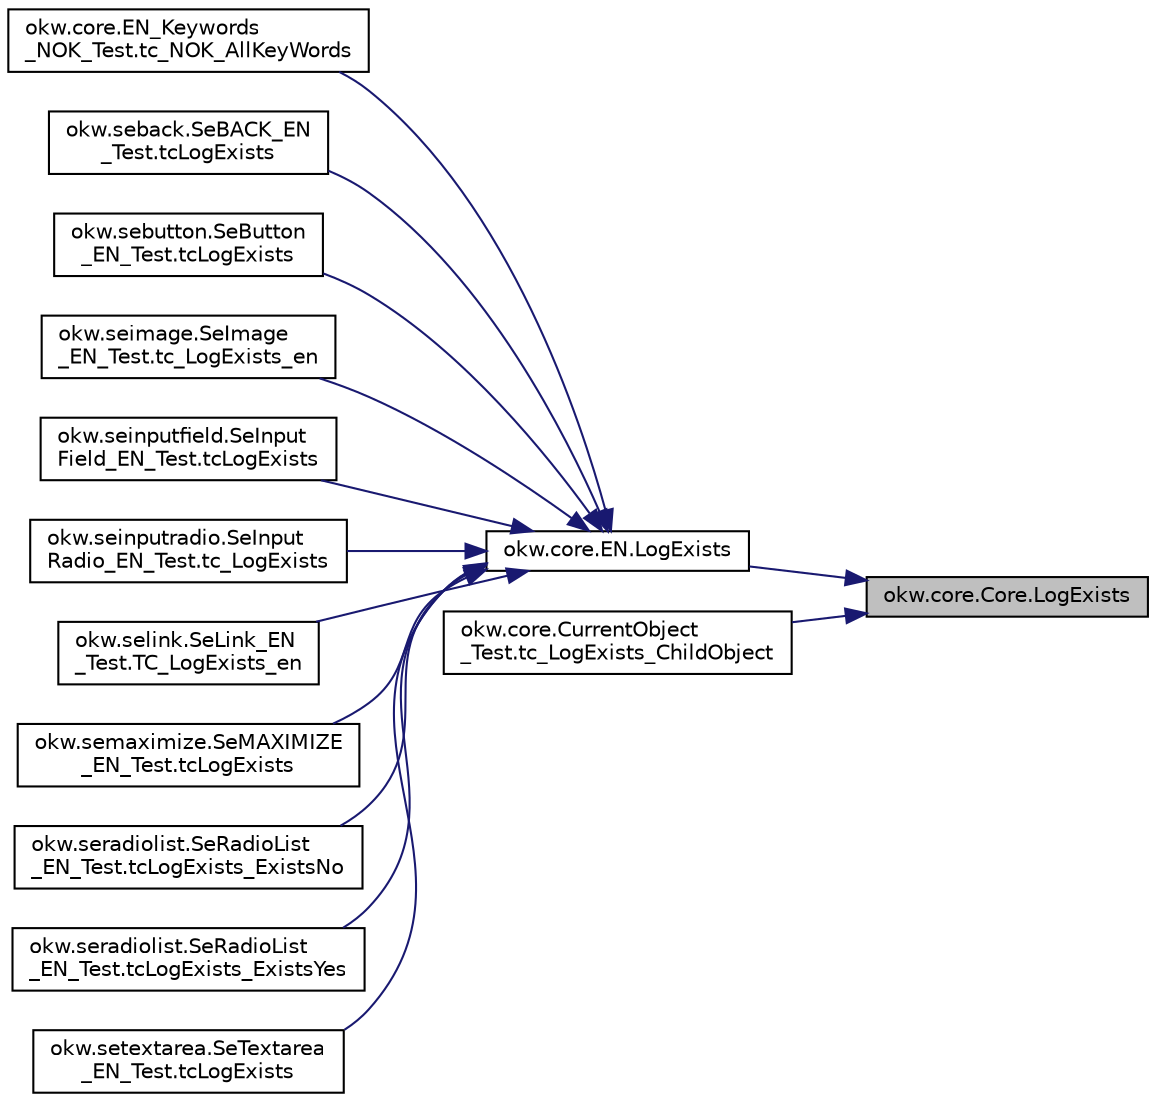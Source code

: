 digraph "okw.core.Core.LogExists"
{
 // INTERACTIVE_SVG=YES
 // LATEX_PDF_SIZE
  edge [fontname="Helvetica",fontsize="10",labelfontname="Helvetica",labelfontsize="10"];
  node [fontname="Helvetica",fontsize="10",shape=record];
  rankdir="RL";
  Node1108 [label="okw.core.Core.LogExists",height=0.2,width=0.4,color="black", fillcolor="grey75", style="filled", fontcolor="black",tooltip="Gibt die Existenz eines GUI-Objektes mit YES/NO in den Testergebnissen aus."];
  Node1108 -> Node1109 [dir="back",color="midnightblue",fontsize="10",style="solid",fontname="Helvetica"];
  Node1109 [label="okw.core.EN.LogExists",height=0.2,width=0.4,color="black", fillcolor="white", style="filled",URL="$classokw_1_1core_1_1_e_n.html#a6b31a5c7517cf918ffc2115e5f019f4c",tooltip="Gibt die Existenz eines GUI-Objektes mit YES/NO in den Testergebnissen aus."];
  Node1109 -> Node1110 [dir="back",color="midnightblue",fontsize="10",style="solid",fontname="Helvetica"];
  Node1110 [label="okw.core.EN_Keywords\l_NOK_Test.tc_NOK_AllKeyWords",height=0.2,width=0.4,color="black", fillcolor="white", style="filled",URL="$classokw_1_1core_1_1_e_n___keywords___n_o_k___test.html#a81a960a2341dfb0e27da7871291c84dc",tooltip="Prüft methoden aufruf für einen einfachen Click."];
  Node1109 -> Node1111 [dir="back",color="midnightblue",fontsize="10",style="solid",fontname="Helvetica"];
  Node1111 [label="okw.seback.SeBACK_EN\l_Test.tcLogExists",height=0.2,width=0.4,color="black", fillcolor="white", style="filled",URL="$classokw_1_1seback_1_1_se_b_a_c_k___e_n___test.html#a328f0ccee0d9b948a31bbfce4c4aa10e",tooltip="Testet das Schlüsselwort LogExists( FN ) eines SeBACK Prüfen."];
  Node1109 -> Node1112 [dir="back",color="midnightblue",fontsize="10",style="solid",fontname="Helvetica"];
  Node1112 [label="okw.sebutton.SeButton\l_EN_Test.tcLogExists",height=0.2,width=0.4,color="black", fillcolor="white", style="filled",URL="$classokw_1_1sebutton_1_1_se_button___e_n___test.html#a08e3eb7176a9c95aea0155553e4e3b10",tooltip="Test des Schlüsselwortes LogExists für den GUI-Adapter SeButton."];
  Node1109 -> Node1113 [dir="back",color="midnightblue",fontsize="10",style="solid",fontname="Helvetica"];
  Node1113 [label="okw.seimage.SeImage\l_EN_Test.tc_LogExists_en",height=0.2,width=0.4,color="black", fillcolor="white", style="filled",URL="$classokw_1_1seimage_1_1_se_image___e_n___test.html#ad57c69b3cfa9a1916677054f4d62f9b6",tooltip="Prüft ob ein vorhandenes objekt existiert."];
  Node1109 -> Node1114 [dir="back",color="midnightblue",fontsize="10",style="solid",fontname="Helvetica"];
  Node1114 [label="okw.seinputfield.SeInput\lField_EN_Test.tcLogExists",height=0.2,width=0.4,color="black", fillcolor="white", style="filled",URL="$classokw_1_1seinputfield_1_1_se_input_field___e_n___test.html#a206a52af0f8cd6bb71a3a8cd281abdad",tooltip="SeTextField -> InputTypeText InputTypeText.htm -> InputTypeText.htm Vorame -> First Name Name -> Last..."];
  Node1109 -> Node1115 [dir="back",color="midnightblue",fontsize="10",style="solid",fontname="Helvetica"];
  Node1115 [label="okw.seinputradio.SeInput\lRadio_EN_Test.tc_LogExists",height=0.2,width=0.4,color="black", fillcolor="white", style="filled",URL="$classokw_1_1seinputradio_1_1_se_input_radio___e_n___test.html#a2253c7530785a3719eba7400f80920a0",tooltip="Test des Schlüsselwortes LogExists für den GUI-Adapter SeInputRadio."];
  Node1109 -> Node1116 [dir="back",color="midnightblue",fontsize="10",style="solid",fontname="Helvetica"];
  Node1116 [label="okw.selink.SeLink_EN\l_Test.TC_LogExists_en",height=0.2,width=0.4,color="black", fillcolor="white", style="filled",URL="$classokw_1_1selink_1_1_se_link___e_n___test.html#a409cd4a9ffb4b3774ef24ea149ba9f3d",tooltip="Prüft ob ein vorhandenes objekt existiert."];
  Node1109 -> Node1117 [dir="back",color="midnightblue",fontsize="10",style="solid",fontname="Helvetica"];
  Node1117 [label="okw.semaximize.SeMAXIMIZE\l_EN_Test.tcLogExists",height=0.2,width=0.4,color="black", fillcolor="white", style="filled",URL="$classokw_1_1semaximize_1_1_se_m_a_x_i_m_i_z_e___e_n___test.html#ad8795a2acab2b11452fcc26b1baf9c3f",tooltip="Testet das Schlüsselwort LogExists( FN ) eines SeMAXIMIZE Prüfen."];
  Node1109 -> Node1118 [dir="back",color="midnightblue",fontsize="10",style="solid",fontname="Helvetica"];
  Node1118 [label="okw.seradiolist.SeRadioList\l_EN_Test.tcLogExists_ExistsNo",height=0.2,width=0.4,color="black", fillcolor="white", style="filled",URL="$classokw_1_1seradiolist_1_1_se_radio_list___e_n___test.html#aa28ef83e91d20ab93816f1ea35aebf55",tooltip="Prüft die Methode SeRadioList.LogExists, wenn das Object nicht vorhanden ist."];
  Node1109 -> Node1119 [dir="back",color="midnightblue",fontsize="10",style="solid",fontname="Helvetica"];
  Node1119 [label="okw.seradiolist.SeRadioList\l_EN_Test.tcLogExists_ExistsYes",height=0.2,width=0.4,color="black", fillcolor="white", style="filled",URL="$classokw_1_1seradiolist_1_1_se_radio_list___e_n___test.html#aa639296613a3a6568b922d86b110c0fa",tooltip="Prüft die Methode SeRadioList.LogExists, wenn das Object nicht vorhanden ist."];
  Node1109 -> Node1120 [dir="back",color="midnightblue",fontsize="10",style="solid",fontname="Helvetica"];
  Node1120 [label="okw.setextarea.SeTextarea\l_EN_Test.tcLogExists",height=0.2,width=0.4,color="black", fillcolor="white", style="filled",URL="$classokw_1_1setextarea_1_1_se_textarea___e_n___test.html#ae2d9a3fa540d1b540b6f78e0f966ceb7",tooltip="Prüft ob ein vorhandenes objekt existiert."];
  Node1108 -> Node1121 [dir="back",color="midnightblue",fontsize="10",style="solid",fontname="Helvetica"];
  Node1121 [label="okw.core.CurrentObject\l_Test.tc_LogExists_ChildObject",height=0.2,width=0.4,color="black", fillcolor="white", style="filled",URL="$classokw_1_1core_1_1_current_object___test.html#a3af3ee26cd57443cdc1a3126836ac628",tooltip="Testziel: Prüft den Aufruf der Methode LogExists( \"FN\" ) im ChildObject."];
}
